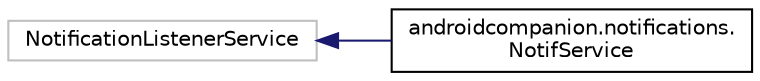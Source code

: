 digraph "Graphical Class Hierarchy"
{
  edge [fontname="Helvetica",fontsize="10",labelfontname="Helvetica",labelfontsize="10"];
  node [fontname="Helvetica",fontsize="10",shape=record];
  rankdir="LR";
  Node17 [label="NotificationListenerService",height=0.2,width=0.4,color="grey75", fillcolor="white", style="filled"];
  Node17 -> Node0 [dir="back",color="midnightblue",fontsize="10",style="solid",fontname="Helvetica"];
  Node0 [label="androidcompanion.notifications.\lNotifService",height=0.2,width=0.4,color="black", fillcolor="white", style="filled",URL="$classandroidcompanion_1_1notifications_1_1_notif_service.html"];
}
